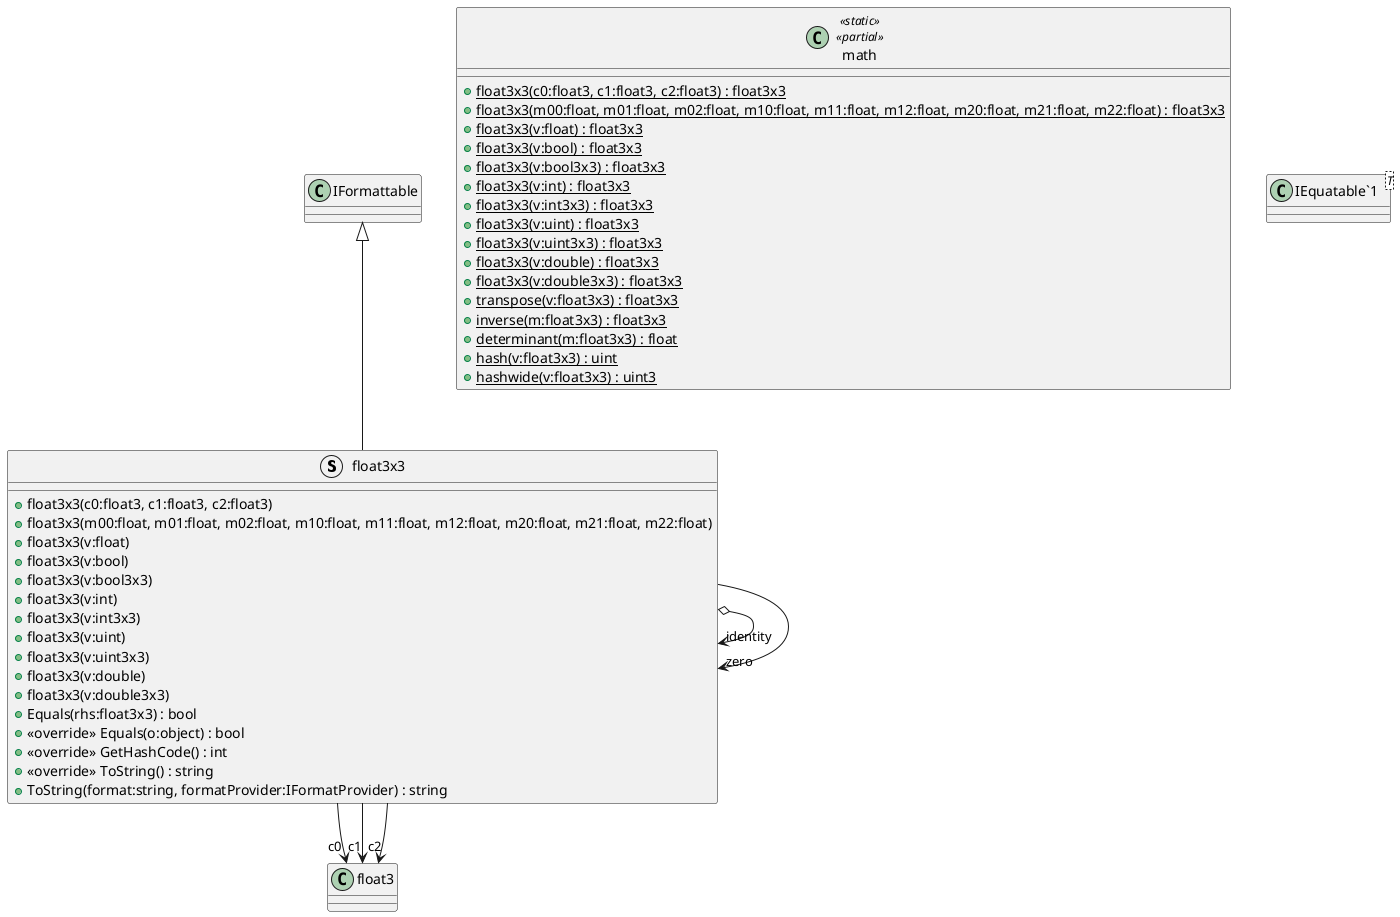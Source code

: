 @startuml
struct float3x3 {
    + float3x3(c0:float3, c1:float3, c2:float3)
    + float3x3(m00:float, m01:float, m02:float, m10:float, m11:float, m12:float, m20:float, m21:float, m22:float)
    + float3x3(v:float)
    + float3x3(v:bool)
    + float3x3(v:bool3x3)
    + float3x3(v:int)
    + float3x3(v:int3x3)
    + float3x3(v:uint)
    + float3x3(v:uint3x3)
    + float3x3(v:double)
    + float3x3(v:double3x3)
    + Equals(rhs:float3x3) : bool
    + <<override>> Equals(o:object) : bool
    + <<override>> GetHashCode() : int
    + <<override>> ToString() : string
    + ToString(format:string, formatProvider:IFormatProvider) : string
}
class math <<static>> <<partial>> {
    + {static} float3x3(c0:float3, c1:float3, c2:float3) : float3x3
    + {static} float3x3(m00:float, m01:float, m02:float, m10:float, m11:float, m12:float, m20:float, m21:float, m22:float) : float3x3
    + {static} float3x3(v:float) : float3x3
    + {static} float3x3(v:bool) : float3x3
    + {static} float3x3(v:bool3x3) : float3x3
    + {static} float3x3(v:int) : float3x3
    + {static} float3x3(v:int3x3) : float3x3
    + {static} float3x3(v:uint) : float3x3
    + {static} float3x3(v:uint3x3) : float3x3
    + {static} float3x3(v:double) : float3x3
    + {static} float3x3(v:double3x3) : float3x3
    + {static} transpose(v:float3x3) : float3x3
    + {static} inverse(m:float3x3) : float3x3
    + {static} determinant(m:float3x3) : float
    + {static} hash(v:float3x3) : uint
    + {static} hashwide(v:float3x3) : uint3
}
class "IEquatable`1"<T> {
}
IFormattable <|-- float3x3
float3x3 --> "c0" float3
float3x3 --> "c1" float3
float3x3 --> "c2" float3
float3x3 o-> "identity" float3x3
float3x3 --> "zero" float3x3
@enduml
